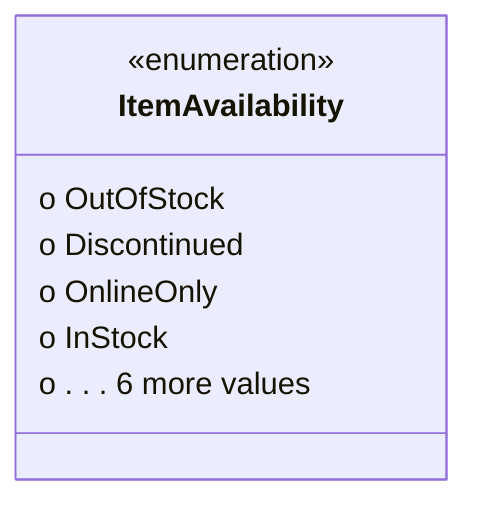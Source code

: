 classDiagram
  class ItemAvailability {
<<enumeration>>
  o OutOfStock
  o Discontinued
  o OnlineOnly
  o InStock
  o . . . 6 more values
 }